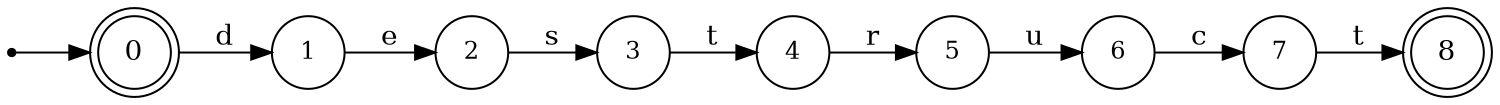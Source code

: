 digraph finite_state_machine {
	rankdir=LR;
	size="10,10"

	node [ shape = doublecircle, label = "0", fontsize  = 14] n0;

	node [ shape = circle, label = "1", fontsize  = 12] n1;
	node [ shape = circle, label = "2", fontsize  = 12] n2;
	node [ shape = circle, label = "3", fontsize  = 12] n3;
	node [ shape = circle, label = "4", fontsize  = 12] n4;
	node [ shape = circle, label = "5", fontsize  = 12] n5;
	node [ shape = circle, label = "6", fontsize  = 12] n6;
	node [ shape = circle, label = "7", fontsize  = 12] n7;

	node [ shape = doublecircle, label = "8", fontsize  = 14] n8;

	node [shape = point ]; qi
	qi -> n0;

	n0 -> n1 [ label = "d" ];
	n1 -> n2 [ label = "e" ];
	n2 -> n3 [ label = "s" ];
	n3 -> n4 [ label = "t" ];
	n4 -> n5 [ label = "r" ];
	n5 -> n6 [ label = "u" ];
	n6 -> n7 [ label = "c" ];
	n7 -> n8 [ label = "t" ];
}